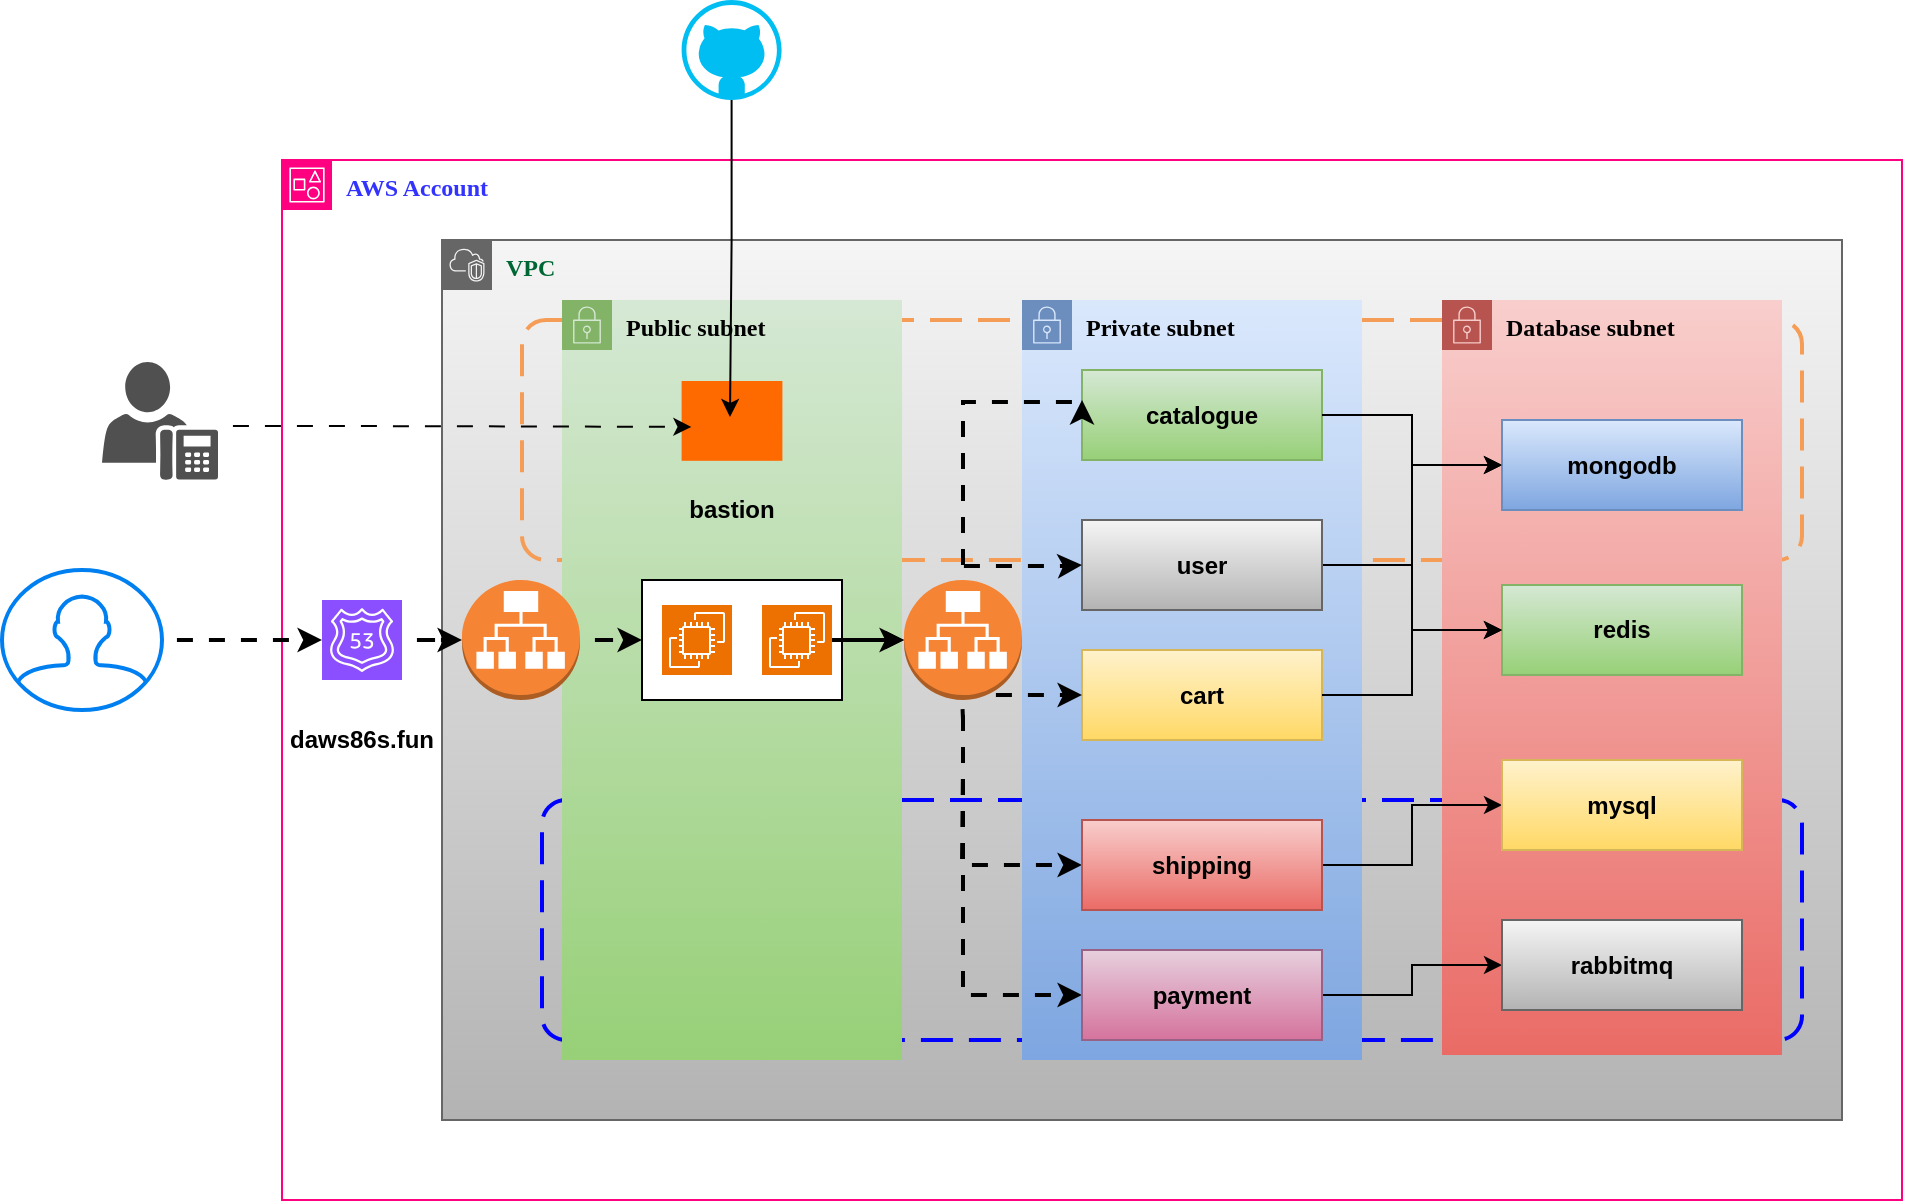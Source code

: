 <mxfile version="28.2.8">
  <diagram name="Page-1" id="GpPFGP3yga9tD4kGkA4m">
    <mxGraphModel dx="1796" dy="1663" grid="1" gridSize="10" guides="1" tooltips="1" connect="1" arrows="1" fold="1" page="1" pageScale="1" pageWidth="850" pageHeight="1100" math="0" shadow="0">
      <root>
        <mxCell id="0" />
        <mxCell id="1" parent="0" />
        <mxCell id="2zegyBKfFP5WF218XvZV-1" value="&lt;b&gt;&lt;font face=&quot;Comic Sans MS&quot; style=&quot;color: rgb(51, 51, 255);&quot;&gt;AWS Account&lt;/font&gt;&lt;/b&gt;" style="points=[[0,0],[0.25,0],[0.5,0],[0.75,0],[1,0],[1,0.25],[1,0.5],[1,0.75],[1,1],[0.75,1],[0.5,1],[0.25,1],[0,1],[0,0.75],[0,0.5],[0,0.25]];outlineConnect=0;html=1;whiteSpace=wrap;fontSize=12;fontStyle=0;container=1;pointerEvents=0;collapsible=0;recursiveResize=0;shape=mxgraph.aws4.group;grIcon=mxgraph.aws4.group_account;verticalAlign=top;align=left;spacingLeft=30;dashed=0;strokeColor=#FF0080;" parent="1" vertex="1">
          <mxGeometry x="40" y="40" width="810" height="520" as="geometry" />
        </mxCell>
        <mxCell id="2zegyBKfFP5WF218XvZV-9" value="" style="sketch=0;points=[[0,0,0],[0.25,0,0],[0.5,0,0],[0.75,0,0],[1,0,0],[0,1,0],[0.25,1,0],[0.5,1,0],[0.75,1,0],[1,1,0],[0,0.25,0],[0,0.5,0],[0,0.75,0],[1,0.25,0],[1,0.5,0],[1,0.75,0]];outlineConnect=0;fontColor=#232F3E;fillColor=#8C4FFF;strokeColor=#ffffff;dashed=0;verticalLabelPosition=bottom;verticalAlign=top;align=center;html=1;fontSize=12;fontStyle=0;aspect=fixed;shape=mxgraph.aws4.resourceIcon;resIcon=mxgraph.aws4.route_53;" parent="2zegyBKfFP5WF218XvZV-1" vertex="1">
          <mxGeometry x="20" y="220" width="40" height="40" as="geometry" />
        </mxCell>
        <mxCell id="2zegyBKfFP5WF218XvZV-14" value="&lt;b&gt;daws86s.fun&lt;/b&gt;" style="text;html=1;whiteSpace=wrap;strokeColor=none;fillColor=none;align=center;verticalAlign=middle;rounded=0;" parent="2zegyBKfFP5WF218XvZV-1" vertex="1">
          <mxGeometry x="10" y="275" width="60" height="30" as="geometry" />
        </mxCell>
        <mxCell id="2zegyBKfFP5WF218XvZV-2" value="&lt;font face=&quot;Comic Sans MS&quot; style=&quot;color: rgb(0, 102, 51);&quot;&gt;&lt;b&gt;VPC&lt;/b&gt;&lt;/font&gt;" style="points=[[0,0],[0.25,0],[0.5,0],[0.75,0],[1,0],[1,0.25],[1,0.5],[1,0.75],[1,1],[0.75,1],[0.5,1],[0.25,1],[0,1],[0,0.75],[0,0.5],[0,0.25]];outlineConnect=0;gradientColor=#b3b3b3;html=1;whiteSpace=wrap;fontSize=12;fontStyle=0;container=1;pointerEvents=0;collapsible=0;recursiveResize=0;shape=mxgraph.aws4.group;grIcon=mxgraph.aws4.group_vpc2;strokeColor=#666666;fillColor=#f5f5f5;verticalAlign=top;align=left;spacingLeft=30;dashed=0;" parent="1" vertex="1">
          <mxGeometry x="120" y="80" width="700" height="440" as="geometry" />
        </mxCell>
        <mxCell id="2zegyBKfFP5WF218XvZV-3" value="" style="rounded=1;arcSize=10;dashed=1;strokeColor=#F59D56;fillColor=none;gradientColor=none;dashPattern=8 4;strokeWidth=2;" parent="2zegyBKfFP5WF218XvZV-2" vertex="1">
          <mxGeometry x="40" y="40" width="640" height="120" as="geometry" />
        </mxCell>
        <mxCell id="2zegyBKfFP5WF218XvZV-24" value="" style="edgeStyle=orthogonalEdgeStyle;rounded=0;orthogonalLoop=1;jettySize=auto;html=1;" parent="2zegyBKfFP5WF218XvZV-2" source="2zegyBKfFP5WF218XvZV-4" target="2zegyBKfFP5WF218XvZV-23" edge="1">
          <mxGeometry relative="1" as="geometry" />
        </mxCell>
        <mxCell id="2zegyBKfFP5WF218XvZV-4" value="" style="rounded=1;arcSize=10;dashed=1;strokeColor=#0000FF;fillColor=none;gradientColor=none;dashPattern=8 4;strokeWidth=2;" parent="2zegyBKfFP5WF218XvZV-2" vertex="1">
          <mxGeometry x="50" y="280" width="630" height="120" as="geometry" />
        </mxCell>
        <mxCell id="2zegyBKfFP5WF218XvZV-5" value="&lt;b&gt;&lt;font face=&quot;Comic Sans MS&quot;&gt;Public subnet&lt;/font&gt;&lt;/b&gt;" style="points=[[0,0],[0.25,0],[0.5,0],[0.75,0],[1,0],[1,0.25],[1,0.5],[1,0.75],[1,1],[0.75,1],[0.5,1],[0.25,1],[0,1],[0,0.75],[0,0.5],[0,0.25]];outlineConnect=0;gradientColor=#97d077;html=1;whiteSpace=wrap;fontSize=12;fontStyle=0;container=1;pointerEvents=0;collapsible=0;recursiveResize=0;shape=mxgraph.aws4.group;grIcon=mxgraph.aws4.group_security_group;grStroke=0;strokeColor=#82b366;fillColor=#d5e8d4;verticalAlign=top;align=left;spacingLeft=30;dashed=0;" parent="2zegyBKfFP5WF218XvZV-2" vertex="1">
          <mxGeometry x="60" y="30" width="170" height="380" as="geometry" />
        </mxCell>
        <mxCell id="2zegyBKfFP5WF218XvZV-15" value="" style="rounded=0;whiteSpace=wrap;html=1;" parent="2zegyBKfFP5WF218XvZV-5" vertex="1">
          <mxGeometry x="40" y="140" width="100" height="60" as="geometry" />
        </mxCell>
        <mxCell id="2zegyBKfFP5WF218XvZV-16" value="" style="sketch=0;points=[[0,0,0],[0.25,0,0],[0.5,0,0],[0.75,0,0],[1,0,0],[0,1,0],[0.25,1,0],[0.5,1,0],[0.75,1,0],[1,1,0],[0,0.25,0],[0,0.5,0],[0,0.75,0],[1,0.25,0],[1,0.5,0],[1,0.75,0]];outlineConnect=0;fontColor=#232F3E;fillColor=#ED7100;strokeColor=#ffffff;dashed=0;verticalLabelPosition=bottom;verticalAlign=top;align=center;html=1;fontSize=12;fontStyle=0;aspect=fixed;shape=mxgraph.aws4.resourceIcon;resIcon=mxgraph.aws4.ec2;" parent="2zegyBKfFP5WF218XvZV-5" vertex="1">
          <mxGeometry x="50" y="152.5" width="35" height="35" as="geometry" />
        </mxCell>
        <mxCell id="2zegyBKfFP5WF218XvZV-17" value="" style="sketch=0;points=[[0,0,0],[0.25,0,0],[0.5,0,0],[0.75,0,0],[1,0,0],[0,1,0],[0.25,1,0],[0.5,1,0],[0.75,1,0],[1,1,0],[0,0.25,0],[0,0.5,0],[0,0.75,0],[1,0.25,0],[1,0.5,0],[1,0.75,0]];outlineConnect=0;fontColor=#232F3E;fillColor=#ED7100;strokeColor=#ffffff;dashed=0;verticalLabelPosition=bottom;verticalAlign=top;align=center;html=1;fontSize=12;fontStyle=0;aspect=fixed;shape=mxgraph.aws4.resourceIcon;resIcon=mxgraph.aws4.ec2;" parent="2zegyBKfFP5WF218XvZV-5" vertex="1">
          <mxGeometry x="100" y="152.5" width="35" height="35" as="geometry" />
        </mxCell>
        <mxCell id="2zegyBKfFP5WF218XvZV-6" value="&lt;b&gt;&lt;font face=&quot;Comic Sans MS&quot;&gt;Private subnet&lt;/font&gt;&lt;/b&gt;" style="points=[[0,0],[0.25,0],[0.5,0],[0.75,0],[1,0],[1,0.25],[1,0.5],[1,0.75],[1,1],[0.75,1],[0.5,1],[0.25,1],[0,1],[0,0.75],[0,0.5],[0,0.25]];outlineConnect=0;gradientColor=#7ea6e0;html=1;whiteSpace=wrap;fontSize=12;fontStyle=0;container=1;pointerEvents=0;collapsible=0;recursiveResize=0;shape=mxgraph.aws4.group;grIcon=mxgraph.aws4.group_security_group;grStroke=0;strokeColor=#6c8ebf;fillColor=#dae8fc;verticalAlign=top;align=left;spacingLeft=30;dashed=0;" parent="2zegyBKfFP5WF218XvZV-2" vertex="1">
          <mxGeometry x="290" y="30" width="170" height="380" as="geometry" />
        </mxCell>
        <mxCell id="2zegyBKfFP5WF218XvZV-21" value="&lt;b&gt;catalogue&lt;/b&gt;" style="rounded=0;whiteSpace=wrap;html=1;fillColor=#d5e8d4;gradientColor=#97d077;strokeColor=#82b366;" parent="2zegyBKfFP5WF218XvZV-6" vertex="1">
          <mxGeometry x="30" y="35" width="120" height="45" as="geometry" />
        </mxCell>
        <mxCell id="2zegyBKfFP5WF218XvZV-25" value="&lt;b&gt;cart&lt;/b&gt;" style="rounded=0;whiteSpace=wrap;html=1;fillColor=#fff2cc;gradientColor=#ffd966;strokeColor=#d6b656;" parent="2zegyBKfFP5WF218XvZV-6" vertex="1">
          <mxGeometry x="30" y="175" width="120" height="45" as="geometry" />
        </mxCell>
        <mxCell id="2zegyBKfFP5WF218XvZV-7" value="&lt;b&gt;&lt;font face=&quot;Comic Sans MS&quot;&gt;Database subnet&lt;/font&gt;&lt;/b&gt;" style="points=[[0,0],[0.25,0],[0.5,0],[0.75,0],[1,0],[1,0.25],[1,0.5],[1,0.75],[1,1],[0.75,1],[0.5,1],[0.25,1],[0,1],[0,0.75],[0,0.5],[0,0.25]];outlineConnect=0;gradientColor=#ea6b66;html=1;whiteSpace=wrap;fontSize=12;fontStyle=0;container=1;pointerEvents=0;collapsible=0;recursiveResize=0;shape=mxgraph.aws4.group;grIcon=mxgraph.aws4.group_security_group;grStroke=0;strokeColor=#b85450;fillColor=#f8cecc;verticalAlign=top;align=left;spacingLeft=30;dashed=0;" parent="2zegyBKfFP5WF218XvZV-2" vertex="1">
          <mxGeometry x="500" y="30" width="170" height="377.5" as="geometry" />
        </mxCell>
        <mxCell id="2zegyBKfFP5WF218XvZV-29" value="&lt;b&gt;redis&lt;/b&gt;" style="rounded=0;whiteSpace=wrap;html=1;fillColor=#d5e8d4;gradientColor=#97d077;strokeColor=#82b366;" parent="2zegyBKfFP5WF218XvZV-7" vertex="1">
          <mxGeometry x="30" y="142.5" width="120" height="45" as="geometry" />
        </mxCell>
        <mxCell id="2zegyBKfFP5WF218XvZV-18" style="edgeStyle=orthogonalEdgeStyle;rounded=0;orthogonalLoop=1;jettySize=auto;html=1;entryX=0;entryY=0.5;entryDx=0;entryDy=0;flowAnimation=1;strokeWidth=2;" parent="2zegyBKfFP5WF218XvZV-2" source="2zegyBKfFP5WF218XvZV-12" target="2zegyBKfFP5WF218XvZV-15" edge="1">
          <mxGeometry relative="1" as="geometry" />
        </mxCell>
        <mxCell id="2zegyBKfFP5WF218XvZV-12" value="" style="outlineConnect=0;dashed=0;verticalLabelPosition=bottom;verticalAlign=top;align=center;html=1;shape=mxgraph.aws3.application_load_balancer;fillColor=#F58534;gradientColor=none;" parent="2zegyBKfFP5WF218XvZV-2" vertex="1">
          <mxGeometry x="10" y="170" width="59" height="60" as="geometry" />
        </mxCell>
        <mxCell id="2zegyBKfFP5WF218XvZV-22" style="edgeStyle=orthogonalEdgeStyle;rounded=0;orthogonalLoop=1;jettySize=auto;html=1;exitX=0.5;exitY=0;exitDx=0;exitDy=0;exitPerimeter=0;flowAnimation=1;strokeWidth=2;" parent="2zegyBKfFP5WF218XvZV-2" source="2zegyBKfFP5WF218XvZV-19" edge="1">
          <mxGeometry relative="1" as="geometry">
            <mxPoint x="320" y="80" as="targetPoint" />
            <Array as="points">
              <mxPoint x="261" y="81" />
              <mxPoint x="320" y="81" />
            </Array>
          </mxGeometry>
        </mxCell>
        <mxCell id="2zegyBKfFP5WF218XvZV-39" style="edgeStyle=orthogonalEdgeStyle;rounded=0;orthogonalLoop=1;jettySize=auto;html=1;entryX=0;entryY=0.5;entryDx=0;entryDy=0;flowAnimation=1;strokeWidth=2;" parent="2zegyBKfFP5WF218XvZV-2" source="2zegyBKfFP5WF218XvZV-19" target="2zegyBKfFP5WF218XvZV-25" edge="1">
          <mxGeometry relative="1" as="geometry">
            <Array as="points">
              <mxPoint x="260" y="240" />
              <mxPoint x="260" y="240" />
            </Array>
          </mxGeometry>
        </mxCell>
        <mxCell id="2zegyBKfFP5WF218XvZV-41" style="edgeStyle=orthogonalEdgeStyle;rounded=0;orthogonalLoop=1;jettySize=auto;html=1;entryX=0;entryY=0.5;entryDx=0;entryDy=0;flowAnimation=1;strokeWidth=2;" parent="2zegyBKfFP5WF218XvZV-2" source="2zegyBKfFP5WF218XvZV-19" target="2zegyBKfFP5WF218XvZV-26" edge="1">
          <mxGeometry relative="1" as="geometry">
            <Array as="points">
              <mxPoint x="261" y="263" />
              <mxPoint x="260" y="313" />
            </Array>
          </mxGeometry>
        </mxCell>
        <mxCell id="2zegyBKfFP5WF218XvZV-42" style="edgeStyle=orthogonalEdgeStyle;rounded=0;orthogonalLoop=1;jettySize=auto;html=1;entryX=0;entryY=0.5;entryDx=0;entryDy=0;flowAnimation=1;strokeWidth=2;" parent="2zegyBKfFP5WF218XvZV-2" source="2zegyBKfFP5WF218XvZV-19" target="2zegyBKfFP5WF218XvZV-27" edge="1">
          <mxGeometry relative="1" as="geometry">
            <Array as="points">
              <mxPoint x="261" y="378" />
            </Array>
          </mxGeometry>
        </mxCell>
        <mxCell id="2zegyBKfFP5WF218XvZV-19" value="" style="outlineConnect=0;dashed=0;verticalLabelPosition=bottom;verticalAlign=top;align=center;html=1;shape=mxgraph.aws3.application_load_balancer;fillColor=#F58534;gradientColor=none;" parent="2zegyBKfFP5WF218XvZV-2" vertex="1">
          <mxGeometry x="231" y="170" width="59" height="60" as="geometry" />
        </mxCell>
        <mxCell id="2zegyBKfFP5WF218XvZV-20" style="edgeStyle=orthogonalEdgeStyle;rounded=0;orthogonalLoop=1;jettySize=auto;html=1;flowAnimation=1;" parent="2zegyBKfFP5WF218XvZV-2" source="2zegyBKfFP5WF218XvZV-15" target="2zegyBKfFP5WF218XvZV-19" edge="1">
          <mxGeometry relative="1" as="geometry" />
        </mxCell>
        <mxCell id="2zegyBKfFP5WF218XvZV-44" style="edgeStyle=orthogonalEdgeStyle;rounded=0;orthogonalLoop=1;jettySize=auto;html=1;entryX=0;entryY=0.5;entryDx=0;entryDy=0;" parent="2zegyBKfFP5WF218XvZV-2" source="2zegyBKfFP5WF218XvZV-23" target="2zegyBKfFP5WF218XvZV-28" edge="1">
          <mxGeometry relative="1" as="geometry" />
        </mxCell>
        <mxCell id="2zegyBKfFP5WF218XvZV-45" style="edgeStyle=orthogonalEdgeStyle;rounded=0;orthogonalLoop=1;jettySize=auto;html=1;flowAnimation=0;" parent="2zegyBKfFP5WF218XvZV-2" source="2zegyBKfFP5WF218XvZV-23" target="2zegyBKfFP5WF218XvZV-29" edge="1">
          <mxGeometry relative="1" as="geometry" />
        </mxCell>
        <mxCell id="2zegyBKfFP5WF218XvZV-23" value="&lt;b&gt;user&lt;/b&gt;" style="rounded=0;whiteSpace=wrap;html=1;fillColor=#f5f5f5;gradientColor=#b3b3b3;strokeColor=#666666;" parent="2zegyBKfFP5WF218XvZV-2" vertex="1">
          <mxGeometry x="320" y="140" width="120" height="45" as="geometry" />
        </mxCell>
        <mxCell id="2zegyBKfFP5WF218XvZV-47" style="edgeStyle=orthogonalEdgeStyle;rounded=0;orthogonalLoop=1;jettySize=auto;html=1;entryX=0;entryY=0.5;entryDx=0;entryDy=0;" parent="2zegyBKfFP5WF218XvZV-2" source="2zegyBKfFP5WF218XvZV-26" target="2zegyBKfFP5WF218XvZV-30" edge="1">
          <mxGeometry relative="1" as="geometry" />
        </mxCell>
        <mxCell id="2zegyBKfFP5WF218XvZV-26" value="&lt;b&gt;shipping&lt;/b&gt;" style="rounded=0;whiteSpace=wrap;html=1;fillColor=#f8cecc;gradientColor=#ea6b66;strokeColor=#b85450;" parent="2zegyBKfFP5WF218XvZV-2" vertex="1">
          <mxGeometry x="320" y="290" width="120" height="45" as="geometry" />
        </mxCell>
        <mxCell id="2zegyBKfFP5WF218XvZV-48" style="edgeStyle=orthogonalEdgeStyle;rounded=0;orthogonalLoop=1;jettySize=auto;html=1;" parent="2zegyBKfFP5WF218XvZV-2" source="2zegyBKfFP5WF218XvZV-27" target="2zegyBKfFP5WF218XvZV-31" edge="1">
          <mxGeometry relative="1" as="geometry" />
        </mxCell>
        <mxCell id="2zegyBKfFP5WF218XvZV-27" value="&lt;b&gt;payment&lt;/b&gt;" style="rounded=0;whiteSpace=wrap;html=1;fillColor=#e6d0de;gradientColor=#d5739d;strokeColor=#996185;" parent="2zegyBKfFP5WF218XvZV-2" vertex="1">
          <mxGeometry x="320" y="355" width="120" height="45" as="geometry" />
        </mxCell>
        <mxCell id="2zegyBKfFP5WF218XvZV-28" value="&lt;b&gt;mongodb&lt;/b&gt;" style="rounded=0;whiteSpace=wrap;html=1;fillColor=#dae8fc;gradientColor=#7ea6e0;strokeColor=#6c8ebf;" parent="2zegyBKfFP5WF218XvZV-2" vertex="1">
          <mxGeometry x="530" y="90" width="120" height="45" as="geometry" />
        </mxCell>
        <mxCell id="2zegyBKfFP5WF218XvZV-30" value="&lt;b&gt;mysql&lt;/b&gt;" style="rounded=0;whiteSpace=wrap;html=1;fillColor=#fff2cc;gradientColor=#ffd966;strokeColor=#d6b656;" parent="2zegyBKfFP5WF218XvZV-2" vertex="1">
          <mxGeometry x="530" y="260" width="120" height="45" as="geometry" />
        </mxCell>
        <mxCell id="2zegyBKfFP5WF218XvZV-31" value="&lt;b&gt;rabbitmq&lt;/b&gt;" style="rounded=0;whiteSpace=wrap;html=1;fillColor=#f5f5f5;gradientColor=#b3b3b3;strokeColor=#666666;" parent="2zegyBKfFP5WF218XvZV-2" vertex="1">
          <mxGeometry x="530" y="340" width="120" height="45" as="geometry" />
        </mxCell>
        <mxCell id="2zegyBKfFP5WF218XvZV-32" style="edgeStyle=orthogonalEdgeStyle;rounded=0;orthogonalLoop=1;jettySize=auto;html=1;flowAnimation=0;strokeWidth=1;" parent="2zegyBKfFP5WF218XvZV-2" source="2zegyBKfFP5WF218XvZV-21" target="2zegyBKfFP5WF218XvZV-28" edge="1">
          <mxGeometry relative="1" as="geometry" />
        </mxCell>
        <mxCell id="2zegyBKfFP5WF218XvZV-34" value="&lt;b&gt;bastion&lt;/b&gt;" style="text;html=1;whiteSpace=wrap;strokeColor=none;fillColor=none;align=center;verticalAlign=middle;rounded=0;" parent="2zegyBKfFP5WF218XvZV-2" vertex="1">
          <mxGeometry x="115" y="120" width="60" height="30" as="geometry" />
        </mxCell>
        <mxCell id="2zegyBKfFP5WF218XvZV-33" value="" style="points=[];aspect=fixed;html=1;align=center;shadow=0;dashed=0;fillColor=#FF6A00;strokeColor=none;shape=mxgraph.alibaba_cloud.bastionhost;" parent="2zegyBKfFP5WF218XvZV-2" vertex="1">
          <mxGeometry x="119.8" y="70.5" width="50.4" height="39.9" as="geometry" />
        </mxCell>
        <mxCell id="2zegyBKfFP5WF218XvZV-38" style="edgeStyle=orthogonalEdgeStyle;rounded=0;orthogonalLoop=1;jettySize=auto;html=1;entryX=0;entryY=0.5;entryDx=0;entryDy=0;flowAnimation=1;strokeWidth=2;" parent="2zegyBKfFP5WF218XvZV-2" source="2zegyBKfFP5WF218XvZV-19" target="2zegyBKfFP5WF218XvZV-23" edge="1">
          <mxGeometry relative="1" as="geometry">
            <Array as="points">
              <mxPoint x="261" y="163" />
              <mxPoint x="310" y="163" />
            </Array>
          </mxGeometry>
        </mxCell>
        <mxCell id="2zegyBKfFP5WF218XvZV-43" value="" style="edgeStyle=orthogonalEdgeStyle;rounded=0;orthogonalLoop=1;jettySize=auto;html=1;strokeWidth=2;" parent="2zegyBKfFP5WF218XvZV-2" source="2zegyBKfFP5WF218XvZV-17" target="2zegyBKfFP5WF218XvZV-19" edge="1">
          <mxGeometry relative="1" as="geometry" />
        </mxCell>
        <mxCell id="2zegyBKfFP5WF218XvZV-46" style="edgeStyle=orthogonalEdgeStyle;rounded=0;orthogonalLoop=1;jettySize=auto;html=1;entryX=0;entryY=0.5;entryDx=0;entryDy=0;" parent="2zegyBKfFP5WF218XvZV-2" source="2zegyBKfFP5WF218XvZV-25" target="2zegyBKfFP5WF218XvZV-29" edge="1">
          <mxGeometry relative="1" as="geometry" />
        </mxCell>
        <mxCell id="2zegyBKfFP5WF218XvZV-8" value="" style="html=1;verticalLabelPosition=bottom;align=center;labelBackgroundColor=#ffffff;verticalAlign=top;strokeWidth=2;strokeColor=#0080F0;shadow=0;dashed=0;shape=mxgraph.ios7.icons.user;" parent="1" vertex="1">
          <mxGeometry x="-100" y="245" width="80" height="70" as="geometry" />
        </mxCell>
        <mxCell id="2zegyBKfFP5WF218XvZV-10" style="edgeStyle=orthogonalEdgeStyle;rounded=0;orthogonalLoop=1;jettySize=auto;html=1;entryX=0;entryY=0.5;entryDx=0;entryDy=0;entryPerimeter=0;flowAnimation=1;strokeWidth=2;" parent="1" source="2zegyBKfFP5WF218XvZV-8" target="2zegyBKfFP5WF218XvZV-9" edge="1">
          <mxGeometry relative="1" as="geometry" />
        </mxCell>
        <mxCell id="2zegyBKfFP5WF218XvZV-13" style="edgeStyle=orthogonalEdgeStyle;rounded=0;orthogonalLoop=1;jettySize=auto;html=1;flowAnimation=1;strokeWidth=2;" parent="1" source="2zegyBKfFP5WF218XvZV-9" target="2zegyBKfFP5WF218XvZV-12" edge="1">
          <mxGeometry relative="1" as="geometry" />
        </mxCell>
        <mxCell id="2zegyBKfFP5WF218XvZV-36" value="" style="sketch=0;pointerEvents=1;shadow=0;dashed=0;html=1;strokeColor=none;fillColor=#505050;labelPosition=center;verticalLabelPosition=bottom;verticalAlign=top;outlineConnect=0;align=center;shape=mxgraph.office.users.um_enabled_user;" parent="1" vertex="1">
          <mxGeometry x="-50" y="140.95" width="58" height="59" as="geometry" />
        </mxCell>
        <mxCell id="2zegyBKfFP5WF218XvZV-37" style="edgeStyle=orthogonalEdgeStyle;rounded=0;orthogonalLoop=1;jettySize=auto;html=1;entryX=0.097;entryY=0.575;entryDx=0;entryDy=0;entryPerimeter=0;flowAnimation=1;" parent="1" source="2zegyBKfFP5WF218XvZV-36" target="2zegyBKfFP5WF218XvZV-33" edge="1">
          <mxGeometry relative="1" as="geometry">
            <Array as="points">
              <mxPoint x="70" y="173" />
              <mxPoint x="70" y="173" />
            </Array>
          </mxGeometry>
        </mxCell>
        <mxCell id="sKZK_2DRASErgW6YSsaJ-1" value="" style="verticalLabelPosition=bottom;html=1;verticalAlign=top;align=center;strokeColor=none;fillColor=#00BEF2;shape=mxgraph.azure.github_code;pointerEvents=1;" vertex="1" parent="1">
          <mxGeometry x="239.8" y="-40" width="50" height="50" as="geometry" />
        </mxCell>
        <mxCell id="sKZK_2DRASErgW6YSsaJ-2" style="edgeStyle=orthogonalEdgeStyle;rounded=0;orthogonalLoop=1;jettySize=auto;html=1;entryX=0.48;entryY=0.451;entryDx=0;entryDy=0;entryPerimeter=0;" edge="1" parent="1" source="sKZK_2DRASErgW6YSsaJ-1" target="2zegyBKfFP5WF218XvZV-33">
          <mxGeometry relative="1" as="geometry" />
        </mxCell>
      </root>
    </mxGraphModel>
  </diagram>
</mxfile>
